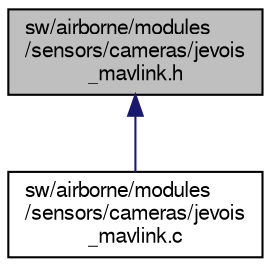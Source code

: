 digraph "sw/airborne/modules/sensors/cameras/jevois_mavlink.h"
{
  edge [fontname="FreeSans",fontsize="10",labelfontname="FreeSans",labelfontsize="10"];
  node [fontname="FreeSans",fontsize="10",shape=record];
  Node1 [label="sw/airborne/modules\l/sensors/cameras/jevois\l_mavlink.h",height=0.2,width=0.4,color="black", fillcolor="grey75", style="filled", fontcolor="black"];
  Node1 -> Node2 [dir="back",color="midnightblue",fontsize="10",style="solid",fontname="FreeSans"];
  Node2 [label="sw/airborne/modules\l/sensors/cameras/jevois\l_mavlink.c",height=0.2,width=0.4,color="black", fillcolor="white", style="filled",URL="$jevois__mavlink_8c.html"];
}
